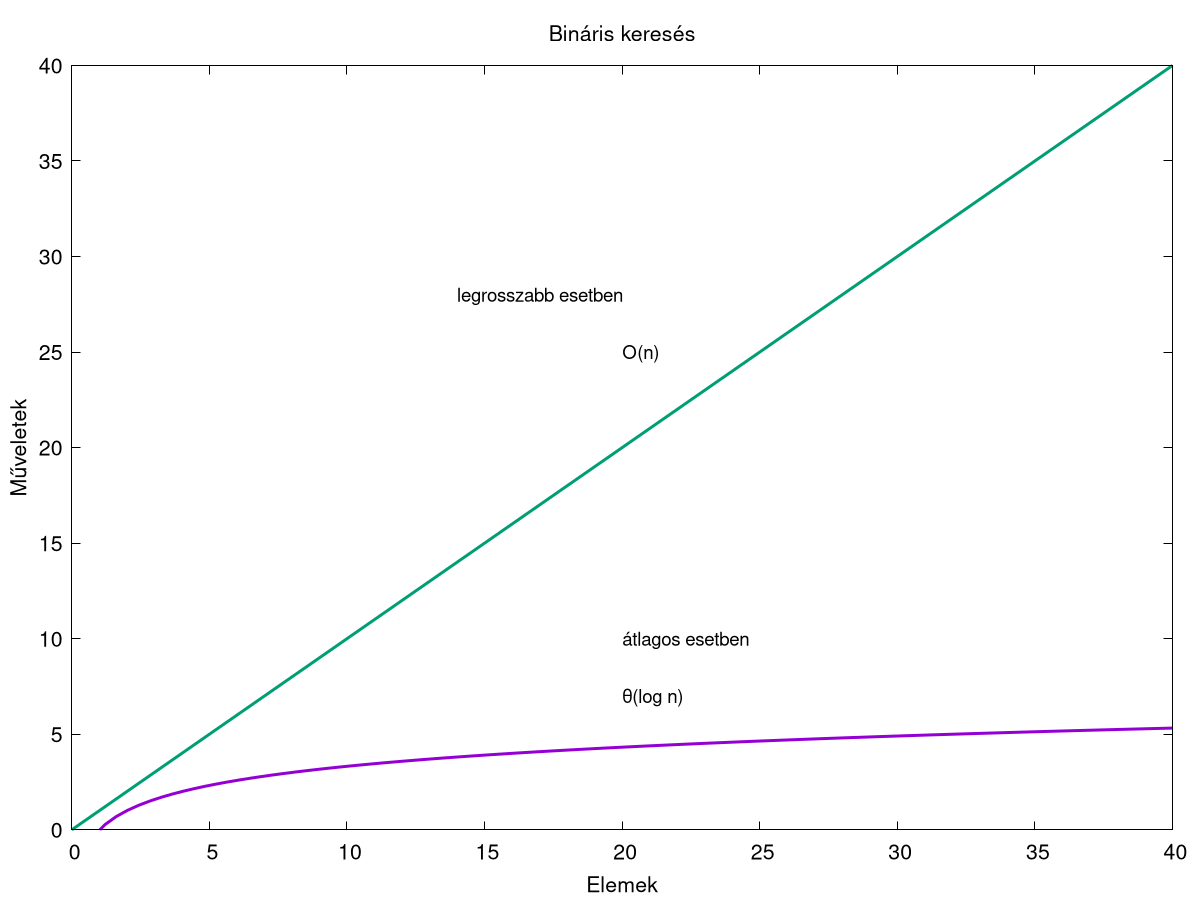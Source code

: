 set label "legrosszabb esetben" at first 14, first 28 font "Helvetica,14"
set label "O(n)" at first 20, first 25 font "Helvetica,14"

set label "átlagos esetben" at first 20, first 10 font "Helvetica,14"
set label "θ(log n)" at first 20, first 7 font "Helvetica,14"

set nokey

set tics font "Helvetica,16"
width = 3

set title "Bináris keresés" font "Helvetica,16"
set xlabel "Elemek" font "Helvetica, 16"
set ylabel "Műveletek" font "Helvetica, 16"

plot [0:40] [0:40] log(x)/log(2) lw width, x lw width
                   